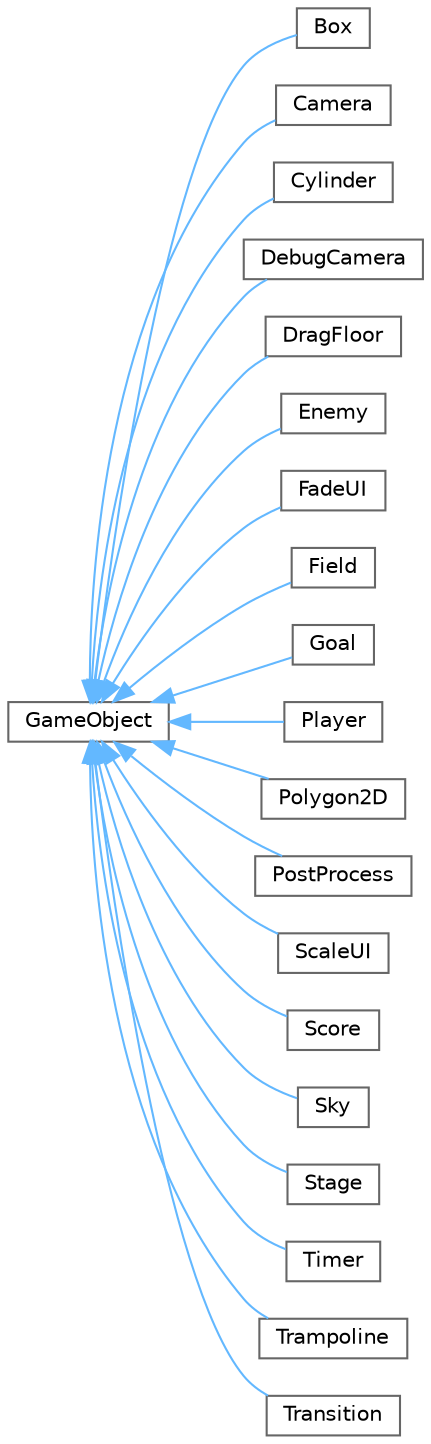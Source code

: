 digraph "クラス階層図"
{
 // LATEX_PDF_SIZE
  bgcolor="transparent";
  edge [fontname=Helvetica,fontsize=10,labelfontname=Helvetica,labelfontsize=10];
  node [fontname=Helvetica,fontsize=10,shape=box,height=0.2,width=0.4];
  rankdir="LR";
  Node0 [id="Node000000",label="GameObject",height=0.2,width=0.4,color="grey40", fillcolor="white", style="filled",URL="$class_game_object.html",tooltip="ゲームオブジェクトの基本クラスです。"];
  Node0 -> Node1 [id="edge10_Node000000_Node000001",dir="back",color="steelblue1",style="solid",tooltip=" "];
  Node1 [id="Node000001",label="Box",height=0.2,width=0.4,color="grey40", fillcolor="white", style="filled",URL="$class_box.html",tooltip=" "];
  Node0 -> Node2 [id="edge11_Node000000_Node000002",dir="back",color="steelblue1",style="solid",tooltip=" "];
  Node2 [id="Node000002",label="Camera",height=0.2,width=0.4,color="grey40", fillcolor="white", style="filled",URL="$class_camera.html",tooltip="カメラオブジェクトコンポーネントで切り替え可能なカメラのクラスです。"];
  Node0 -> Node3 [id="edge12_Node000000_Node000003",dir="back",color="steelblue1",style="solid",tooltip=" "];
  Node3 [id="Node000003",label="Cylinder",height=0.2,width=0.4,color="grey40", fillcolor="white", style="filled",URL="$class_cylinder.html",tooltip=" "];
  Node0 -> Node4 [id="edge13_Node000000_Node000004",dir="back",color="steelblue1",style="solid",tooltip=" "];
  Node4 [id="Node000004",label="DebugCamera",height=0.2,width=0.4,color="grey40", fillcolor="white", style="filled",URL="$class_debug_camera.html",tooltip="プレイヤーの操作で視点を移動できるカメラのクラスです。"];
  Node0 -> Node5 [id="edge14_Node000000_Node000005",dir="back",color="steelblue1",style="solid",tooltip=" "];
  Node5 [id="Node000005",label="DragFloor",height=0.2,width=0.4,color="grey40", fillcolor="white", style="filled",URL="$class_drag_floor.html",tooltip=" "];
  Node0 -> Node6 [id="edge15_Node000000_Node000006",dir="back",color="steelblue1",style="solid",tooltip=" "];
  Node6 [id="Node000006",label="Enemy",height=0.2,width=0.4,color="grey40", fillcolor="white", style="filled",URL="$class_enemy.html",tooltip=" "];
  Node0 -> Node7 [id="edge16_Node000000_Node000007",dir="back",color="steelblue1",style="solid",tooltip=" "];
  Node7 [id="Node000007",label="FadeUI",height=0.2,width=0.4,color="grey40", fillcolor="white", style="filled",URL="$class_fade_u_i.html",tooltip=" "];
  Node0 -> Node8 [id="edge17_Node000000_Node000008",dir="back",color="steelblue1",style="solid",tooltip=" "];
  Node8 [id="Node000008",label="Field",height=0.2,width=0.4,color="grey40", fillcolor="white", style="filled",URL="$class_field.html",tooltip=" "];
  Node0 -> Node9 [id="edge18_Node000000_Node000009",dir="back",color="steelblue1",style="solid",tooltip=" "];
  Node9 [id="Node000009",label="Goal",height=0.2,width=0.4,color="grey40", fillcolor="white", style="filled",URL="$class_goal.html",tooltip=" "];
  Node0 -> Node10 [id="edge19_Node000000_Node000010",dir="back",color="steelblue1",style="solid",tooltip=" "];
  Node10 [id="Node000010",label="Player",height=0.2,width=0.4,color="grey40", fillcolor="white", style="filled",URL="$class_player.html",tooltip="操作するキャラクターのクラスです。"];
  Node0 -> Node11 [id="edge20_Node000000_Node000011",dir="back",color="steelblue1",style="solid",tooltip=" "];
  Node11 [id="Node000011",label="Polygon2D",height=0.2,width=0.4,color="grey40", fillcolor="white", style="filled",URL="$class_polygon2_d.html",tooltip=" "];
  Node0 -> Node12 [id="edge21_Node000000_Node000012",dir="back",color="steelblue1",style="solid",tooltip=" "];
  Node12 [id="Node000012",label="PostProcess",height=0.2,width=0.4,color="grey40", fillcolor="white", style="filled",URL="$class_post_process.html",tooltip=" "];
  Node0 -> Node13 [id="edge22_Node000000_Node000013",dir="back",color="steelblue1",style="solid",tooltip=" "];
  Node13 [id="Node000013",label="ScaleUI",height=0.2,width=0.4,color="grey40", fillcolor="white", style="filled",URL="$class_scale_u_i.html",tooltip=" "];
  Node0 -> Node14 [id="edge23_Node000000_Node000014",dir="back",color="steelblue1",style="solid",tooltip=" "];
  Node14 [id="Node000014",label="Score",height=0.2,width=0.4,color="grey40", fillcolor="white", style="filled",URL="$class_score.html",tooltip=" "];
  Node0 -> Node15 [id="edge24_Node000000_Node000015",dir="back",color="steelblue1",style="solid",tooltip=" "];
  Node15 [id="Node000015",label="Sky",height=0.2,width=0.4,color="grey40", fillcolor="white", style="filled",URL="$class_sky.html",tooltip=" "];
  Node0 -> Node16 [id="edge25_Node000000_Node000016",dir="back",color="steelblue1",style="solid",tooltip=" "];
  Node16 [id="Node000016",label="Stage",height=0.2,width=0.4,color="grey40", fillcolor="white", style="filled",URL="$class_stage.html",tooltip=" "];
  Node0 -> Node17 [id="edge26_Node000000_Node000017",dir="back",color="steelblue1",style="solid",tooltip=" "];
  Node17 [id="Node000017",label="Timer",height=0.2,width=0.4,color="grey40", fillcolor="white", style="filled",URL="$class_timer.html",tooltip=" "];
  Node0 -> Node18 [id="edge27_Node000000_Node000018",dir="back",color="steelblue1",style="solid",tooltip=" "];
  Node18 [id="Node000018",label="Trampoline",height=0.2,width=0.4,color="grey40", fillcolor="white", style="filled",URL="$class_trampoline.html",tooltip=" "];
  Node0 -> Node19 [id="edge28_Node000000_Node000019",dir="back",color="steelblue1",style="solid",tooltip=" "];
  Node19 [id="Node000019",label="Transition",height=0.2,width=0.4,color="grey40", fillcolor="white", style="filled",URL="$class_transition.html",tooltip="画面遷移用のクラス"];
}
